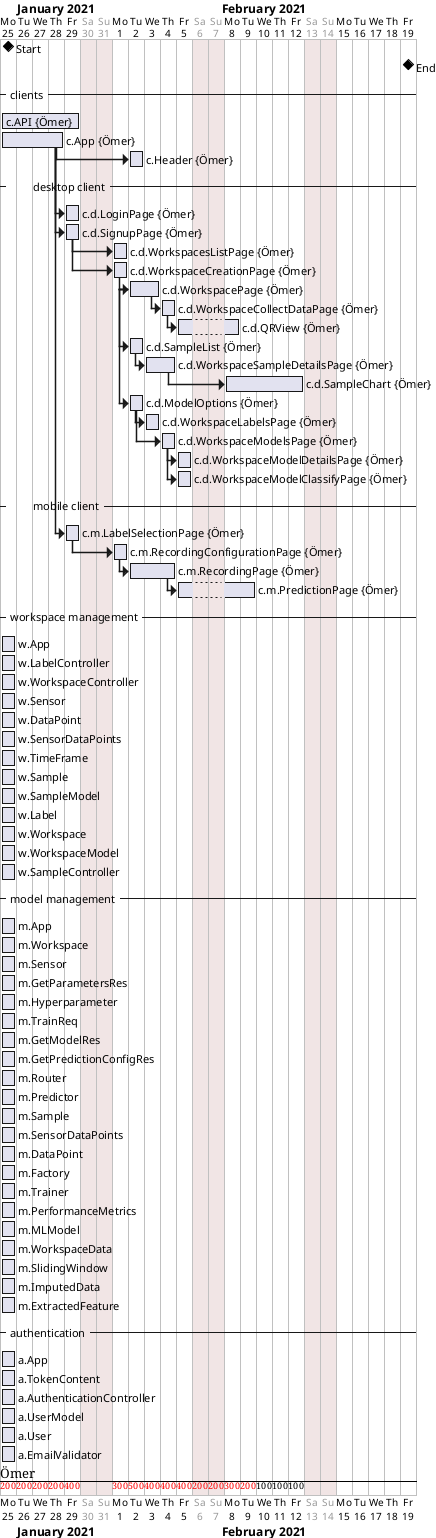 @startgantt
Project starts 2021-01-25
saturday are closed
sunday are closed
' and ends 2021-02-19
[Start] happens 2021-01-25
[End] happens 2021-02-19
-- clients --
[c.API] on {Ömer} lasts 1 weeks
[c.App] on {Ömer} lasts 4 days
[c.Header] on {Ömer} starts 4 day after [c.App]'s end and lasts 1 day
-- \tdesktop client --
[c.d.LoginPage] on {Ömer} starts at [c.App]'s end and lasts 1 day
[c.d.SignupPage] on {Ömer} starts at [c.App]'s end and lasts 1 day
[c.d.WorkspacesListPage] on {Ömer} starts at [c.d.SignupPage]'s end and lasts 1 day
[c.d.WorkspaceCreationPage] on {Ömer} starts at [c.d.SignupPage]'s end and lasts 1 days
[c.d.WorkspacePage] on {Ömer} starts at [c.d.WorkspaceCreationPage]'s end and lasts 2 day
[c.d.WorkspaceCollectDataPage] on {Ömer} starts at [c.d.WorkspacePage]'s end and lasts 1 day
[c.d.QRView] on {Ömer} starts at [c.d.WorkspaceCollectDataPage]'s end and lasts 2 days
[c.d.SampleList] on {Ömer} starts at [c.d.WorkspacePage]'s start and lasts 1 day
[c.d.WorkspaceSampleDetailsPage] on {Ömer} starts at [c.d.SampleList]'s end and lasts 2 days
[c.d.SampleChart] on {Ömer} starts 2 days after [c.d.WorkspaceSampleDetailsPage]'s end and lasts 5 days
[c.d.ModelOptions] on {Ömer} starts at [c.d.WorkspacePage]'s start and lasts 1 day
[c.d.WorkspaceLabelsPage] on {Ömer} starts at [c.d.ModelOptions]'s end and lasts 1 day
[c.d.WorkspaceModelsPage] on {Ömer} starts 1 day after [c.d.ModelOptions]'s end and lasts 1 day
[c.d.WorkspaceModelDetailsPage] on {Ömer} starts at [c.d.WorkspaceModelsPage]'s end and lasts 1 day
[c.d.WorkspaceModelClassifyPage] on {Ömer} starts at [c.d.WorkspaceModelsPage]'s end and lasts 1 day
-- \tmobile client --
[c.m.LabelSelectionPage] on {Ömer} starts at [c.App]'s end and lasts 1 day
[c.m.RecordingConfigurationPage] on {Ömer} starts at [c.m.LabelSelectionPage]'s end and lasts 1 day
[c.m.RecordingPage] on {Ömer} starts at [c.m.RecordingConfigurationPage]'s end and lasts 3 day
[c.m.PredictionPage] on {Ömer} starts at [c.m.RecordingPage]'s end and lasts 3 day
-- workspace management --
[w.App] lasts 1 day
[w.LabelController] lasts 1 day
[w.WorkspaceController] lasts 1 day
[w.Sensor] lasts 1 day
[w.DataPoint] lasts 1 day
[w.SensorDataPoints] lasts 1 day
[w.TimeFrame] lasts 1 day
[w.Sample] lasts 1 day
[w.SampleModel] lasts 1 day
[w.Label] lasts 1 day
[w.Workspace] lasts 1 day
[w.WorkspaceModel] lasts 1 day
[w.SampleController] lasts 1 day
-- model management --
[m.App] lasts 1 day
[m.Workspace] lasts 1 day
[m.Sensor] lasts 1 day
[m.GetParametersRes] lasts 1 day
[m.Hyperparameter] lasts 1 day
[m.TrainReq] lasts 1 day
[m.GetModelRes] lasts 1 day
[m.GetPredictionConfigRes] lasts 1 day
[m.Router] lasts 1 day
[m.Predictor] lasts 1 day
[m.Sample] lasts 1 day
[m.SensorDataPoints] lasts 1 day
[m.DataPoint] lasts 1 day
[m.Factory] lasts 1 day
[m.Trainer] lasts 1 day
[m.PerformanceMetrics] lasts 1 day
[m.MLModel] lasts 1 day
[m.WorkspaceData] lasts 1 day
[m.SlidingWindow] lasts 1 day
[m.ImputedData] lasts 1 day
[m.ExtractedFeature] lasts 1 day
-- authentication --
[a.App] lasts 1 day
[a.TokenContent] lasts 1 day
[a.AuthenticationController] lasts 1 day
[a.UserModel] lasts 1 day
[a.User] lasts 1 day
[a.EmailValidator] lasts 1 day
@endgantt